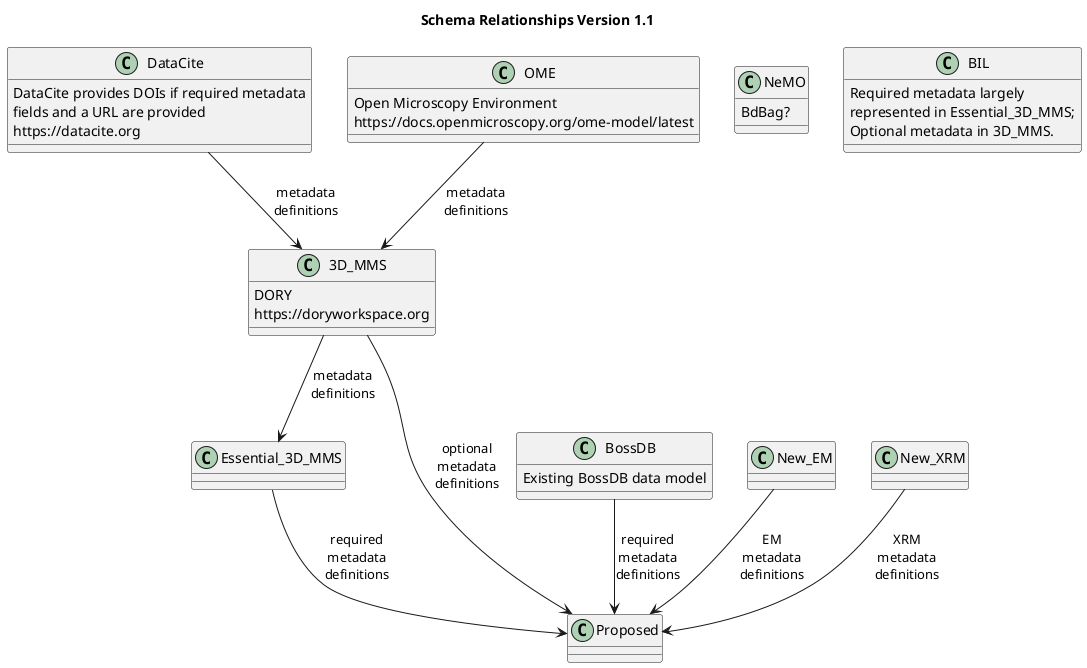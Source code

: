 @startuml
title Schema Relationships Version 1.1

class DataCite {
DataCite provides DOIs if required metadata 
fields and a URL are provided
https://datacite.org
}

class OME {
Open Microscopy Environment
https://docs.openmicroscopy.org/ome-model/latest
}

class 3D_MMS {
DORY
https://doryworkspace.org
}

class Essential_3D_MMS {
}

class BossDB {
Existing BossDB data model
}

class NeMO {
BdBag?
}

class BIL {
Required metadata largely 
represented in Essential_3D_MMS; 
Optional metadata in 3D_MMS.
}

class Proposed {
}

class New_EM {
}

class New_XRM {
}


3D_MMS --> Essential_3D_MMS: metadata\ndefinitions
OME --> 3D_MMS: metadata\ndefinitions
DataCite --> 3D_MMS: metadata\ndefinitions

BossDB --> Proposed: required\nmetadata\ndefinitions
Essential_3D_MMS --> Proposed: required\nmetadata\ndefinitions
3D_MMS --> Proposed: optional\nmetadata\ndefinitions
New_EM --> Proposed: EM\nmetadata\ndefinitions
New_XRM --> Proposed: XRM\nmetadata\ndefinitions


@enduml
